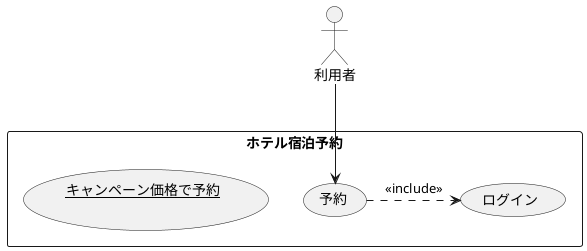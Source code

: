 @startuml 演習2-4
    actor 利用者
    rectangle ホテル宿泊予約 {
        usecase 予約
        usecase ログイン
        usecase (<u>キャンペーン価格で予約</u>\n)
    }

    利用者-->予約
    予約 .> ログイン : <<include>>

@enduml